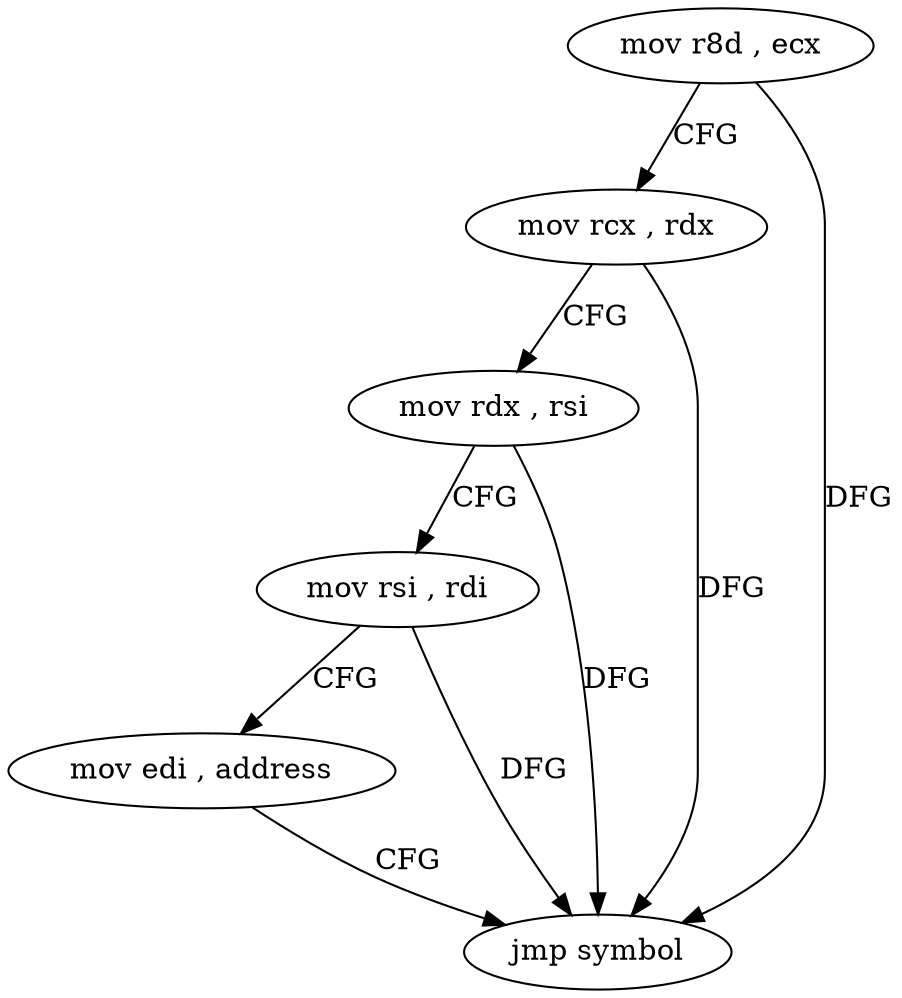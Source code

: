 digraph "func" {
"4255600" [label = "mov r8d , ecx" ]
"4255603" [label = "mov rcx , rdx" ]
"4255606" [label = "mov rdx , rsi" ]
"4255609" [label = "mov rsi , rdi" ]
"4255612" [label = "mov edi , address" ]
"4255617" [label = "jmp symbol" ]
"4255600" -> "4255603" [ label = "CFG" ]
"4255600" -> "4255617" [ label = "DFG" ]
"4255603" -> "4255606" [ label = "CFG" ]
"4255603" -> "4255617" [ label = "DFG" ]
"4255606" -> "4255609" [ label = "CFG" ]
"4255606" -> "4255617" [ label = "DFG" ]
"4255609" -> "4255612" [ label = "CFG" ]
"4255609" -> "4255617" [ label = "DFG" ]
"4255612" -> "4255617" [ label = "CFG" ]
}
